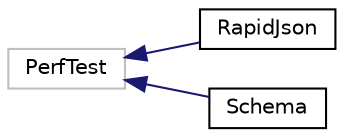 digraph "Graphical Class Hierarchy"
{
  edge [fontname="Helvetica",fontsize="10",labelfontname="Helvetica",labelfontsize="10"];
  node [fontname="Helvetica",fontsize="10",shape=record];
  rankdir="LR";
  Node426 [label="PerfTest",height=0.2,width=0.4,color="grey75", fillcolor="white", style="filled"];
  Node426 -> Node0 [dir="back",color="midnightblue",fontsize="10",style="solid",fontname="Helvetica"];
  Node0 [label="RapidJson",height=0.2,width=0.4,color="black", fillcolor="white", style="filled",URL="$classRapidJson.html"];
  Node426 -> Node428 [dir="back",color="midnightblue",fontsize="10",style="solid",fontname="Helvetica"];
  Node428 [label="Schema",height=0.2,width=0.4,color="black", fillcolor="white", style="filled",URL="$classSchema.html"];
}
